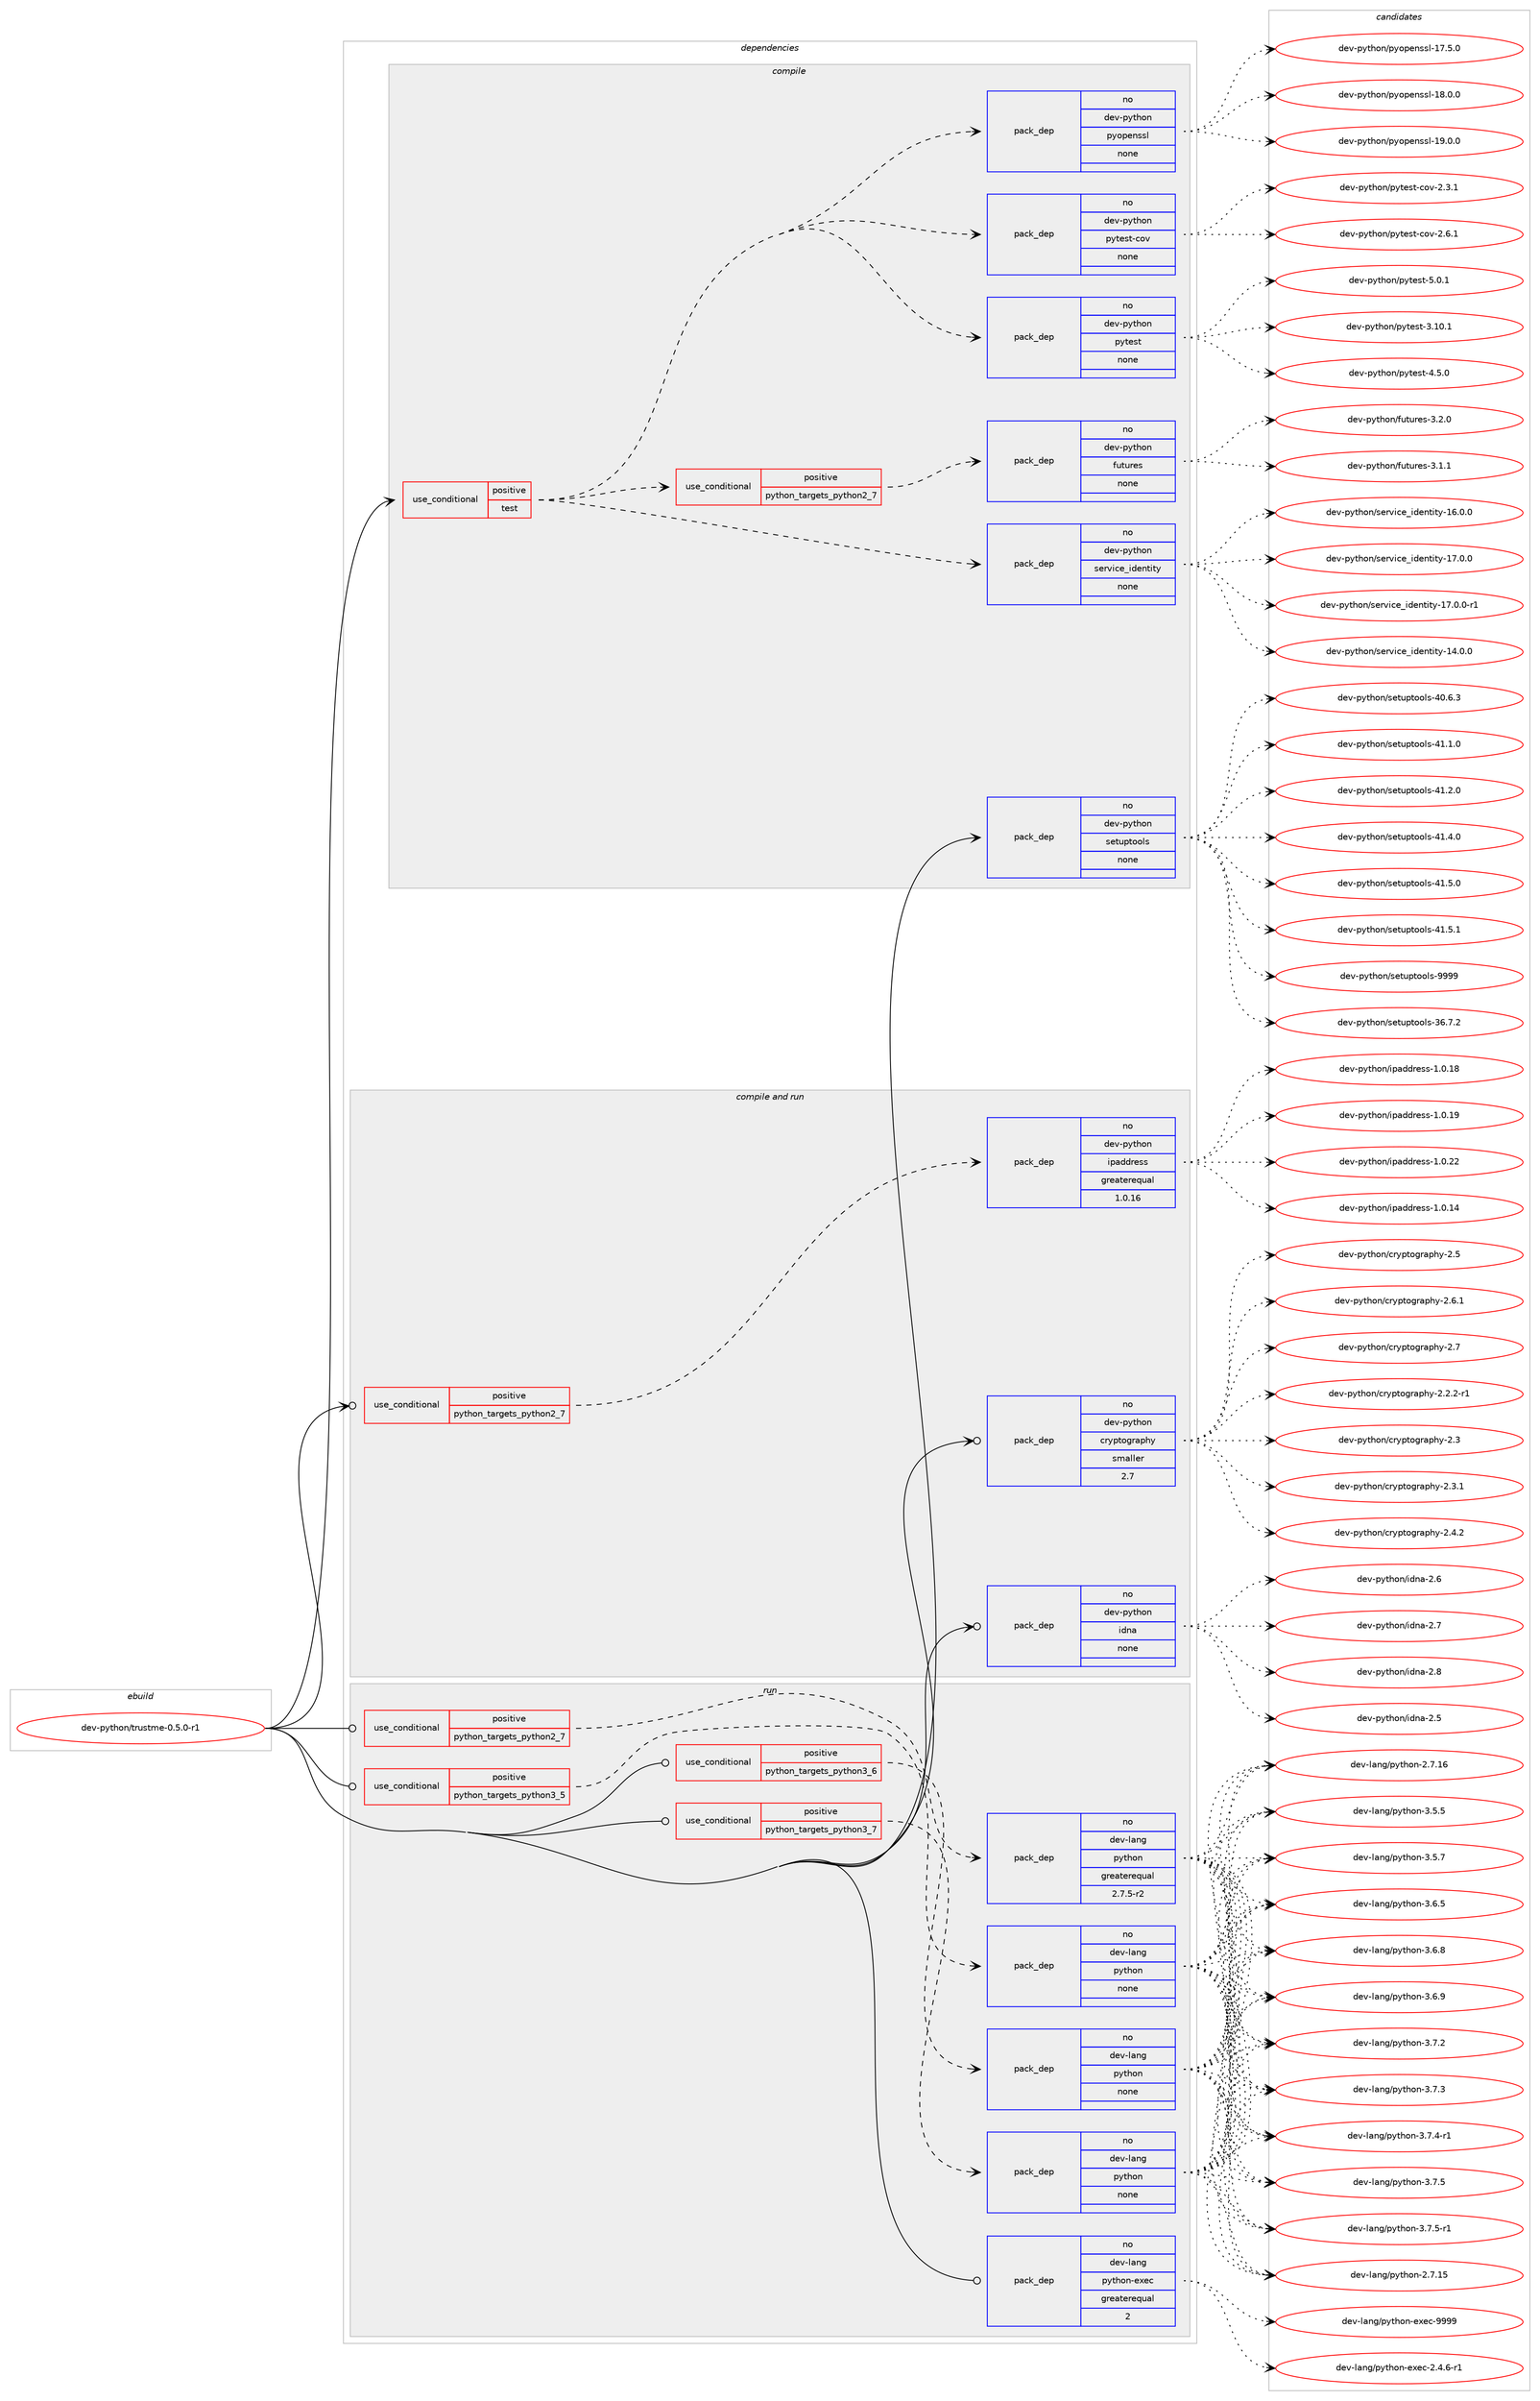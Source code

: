 digraph prolog {

# *************
# Graph options
# *************

newrank=true;
concentrate=true;
compound=true;
graph [rankdir=LR,fontname=Helvetica,fontsize=10,ranksep=1.5];#, ranksep=2.5, nodesep=0.2];
edge  [arrowhead=vee];
node  [fontname=Helvetica,fontsize=10];

# **********
# The ebuild
# **********

subgraph cluster_leftcol {
color=gray;
rank=same;
label=<<i>ebuild</i>>;
id [label="dev-python/trustme-0.5.0-r1", color=red, width=4, href="../dev-python/trustme-0.5.0-r1.svg"];
}

# ****************
# The dependencies
# ****************

subgraph cluster_midcol {
color=gray;
label=<<i>dependencies</i>>;
subgraph cluster_compile {
fillcolor="#eeeeee";
style=filled;
label=<<i>compile</i>>;
subgraph cond150681 {
dependency641405 [label=<<TABLE BORDER="0" CELLBORDER="1" CELLSPACING="0" CELLPADDING="4"><TR><TD ROWSPAN="3" CELLPADDING="10">use_conditional</TD></TR><TR><TD>positive</TD></TR><TR><TD>test</TD></TR></TABLE>>, shape=none, color=red];
subgraph pack478842 {
dependency641406 [label=<<TABLE BORDER="0" CELLBORDER="1" CELLSPACING="0" CELLPADDING="4" WIDTH="220"><TR><TD ROWSPAN="6" CELLPADDING="30">pack_dep</TD></TR><TR><TD WIDTH="110">no</TD></TR><TR><TD>dev-python</TD></TR><TR><TD>pytest</TD></TR><TR><TD>none</TD></TR><TR><TD></TD></TR></TABLE>>, shape=none, color=blue];
}
dependency641405:e -> dependency641406:w [weight=20,style="dashed",arrowhead="vee"];
subgraph pack478843 {
dependency641407 [label=<<TABLE BORDER="0" CELLBORDER="1" CELLSPACING="0" CELLPADDING="4" WIDTH="220"><TR><TD ROWSPAN="6" CELLPADDING="30">pack_dep</TD></TR><TR><TD WIDTH="110">no</TD></TR><TR><TD>dev-python</TD></TR><TR><TD>pytest-cov</TD></TR><TR><TD>none</TD></TR><TR><TD></TD></TR></TABLE>>, shape=none, color=blue];
}
dependency641405:e -> dependency641407:w [weight=20,style="dashed",arrowhead="vee"];
subgraph pack478844 {
dependency641408 [label=<<TABLE BORDER="0" CELLBORDER="1" CELLSPACING="0" CELLPADDING="4" WIDTH="220"><TR><TD ROWSPAN="6" CELLPADDING="30">pack_dep</TD></TR><TR><TD WIDTH="110">no</TD></TR><TR><TD>dev-python</TD></TR><TR><TD>pyopenssl</TD></TR><TR><TD>none</TD></TR><TR><TD></TD></TR></TABLE>>, shape=none, color=blue];
}
dependency641405:e -> dependency641408:w [weight=20,style="dashed",arrowhead="vee"];
subgraph pack478845 {
dependency641409 [label=<<TABLE BORDER="0" CELLBORDER="1" CELLSPACING="0" CELLPADDING="4" WIDTH="220"><TR><TD ROWSPAN="6" CELLPADDING="30">pack_dep</TD></TR><TR><TD WIDTH="110">no</TD></TR><TR><TD>dev-python</TD></TR><TR><TD>service_identity</TD></TR><TR><TD>none</TD></TR><TR><TD></TD></TR></TABLE>>, shape=none, color=blue];
}
dependency641405:e -> dependency641409:w [weight=20,style="dashed",arrowhead="vee"];
subgraph cond150682 {
dependency641410 [label=<<TABLE BORDER="0" CELLBORDER="1" CELLSPACING="0" CELLPADDING="4"><TR><TD ROWSPAN="3" CELLPADDING="10">use_conditional</TD></TR><TR><TD>positive</TD></TR><TR><TD>python_targets_python2_7</TD></TR></TABLE>>, shape=none, color=red];
subgraph pack478846 {
dependency641411 [label=<<TABLE BORDER="0" CELLBORDER="1" CELLSPACING="0" CELLPADDING="4" WIDTH="220"><TR><TD ROWSPAN="6" CELLPADDING="30">pack_dep</TD></TR><TR><TD WIDTH="110">no</TD></TR><TR><TD>dev-python</TD></TR><TR><TD>futures</TD></TR><TR><TD>none</TD></TR><TR><TD></TD></TR></TABLE>>, shape=none, color=blue];
}
dependency641410:e -> dependency641411:w [weight=20,style="dashed",arrowhead="vee"];
}
dependency641405:e -> dependency641410:w [weight=20,style="dashed",arrowhead="vee"];
}
id:e -> dependency641405:w [weight=20,style="solid",arrowhead="vee"];
subgraph pack478847 {
dependency641412 [label=<<TABLE BORDER="0" CELLBORDER="1" CELLSPACING="0" CELLPADDING="4" WIDTH="220"><TR><TD ROWSPAN="6" CELLPADDING="30">pack_dep</TD></TR><TR><TD WIDTH="110">no</TD></TR><TR><TD>dev-python</TD></TR><TR><TD>setuptools</TD></TR><TR><TD>none</TD></TR><TR><TD></TD></TR></TABLE>>, shape=none, color=blue];
}
id:e -> dependency641412:w [weight=20,style="solid",arrowhead="vee"];
}
subgraph cluster_compileandrun {
fillcolor="#eeeeee";
style=filled;
label=<<i>compile and run</i>>;
subgraph cond150683 {
dependency641413 [label=<<TABLE BORDER="0" CELLBORDER="1" CELLSPACING="0" CELLPADDING="4"><TR><TD ROWSPAN="3" CELLPADDING="10">use_conditional</TD></TR><TR><TD>positive</TD></TR><TR><TD>python_targets_python2_7</TD></TR></TABLE>>, shape=none, color=red];
subgraph pack478848 {
dependency641414 [label=<<TABLE BORDER="0" CELLBORDER="1" CELLSPACING="0" CELLPADDING="4" WIDTH="220"><TR><TD ROWSPAN="6" CELLPADDING="30">pack_dep</TD></TR><TR><TD WIDTH="110">no</TD></TR><TR><TD>dev-python</TD></TR><TR><TD>ipaddress</TD></TR><TR><TD>greaterequal</TD></TR><TR><TD>1.0.16</TD></TR></TABLE>>, shape=none, color=blue];
}
dependency641413:e -> dependency641414:w [weight=20,style="dashed",arrowhead="vee"];
}
id:e -> dependency641413:w [weight=20,style="solid",arrowhead="odotvee"];
subgraph pack478849 {
dependency641415 [label=<<TABLE BORDER="0" CELLBORDER="1" CELLSPACING="0" CELLPADDING="4" WIDTH="220"><TR><TD ROWSPAN="6" CELLPADDING="30">pack_dep</TD></TR><TR><TD WIDTH="110">no</TD></TR><TR><TD>dev-python</TD></TR><TR><TD>cryptography</TD></TR><TR><TD>smaller</TD></TR><TR><TD>2.7</TD></TR></TABLE>>, shape=none, color=blue];
}
id:e -> dependency641415:w [weight=20,style="solid",arrowhead="odotvee"];
subgraph pack478850 {
dependency641416 [label=<<TABLE BORDER="0" CELLBORDER="1" CELLSPACING="0" CELLPADDING="4" WIDTH="220"><TR><TD ROWSPAN="6" CELLPADDING="30">pack_dep</TD></TR><TR><TD WIDTH="110">no</TD></TR><TR><TD>dev-python</TD></TR><TR><TD>idna</TD></TR><TR><TD>none</TD></TR><TR><TD></TD></TR></TABLE>>, shape=none, color=blue];
}
id:e -> dependency641416:w [weight=20,style="solid",arrowhead="odotvee"];
}
subgraph cluster_run {
fillcolor="#eeeeee";
style=filled;
label=<<i>run</i>>;
subgraph cond150684 {
dependency641417 [label=<<TABLE BORDER="0" CELLBORDER="1" CELLSPACING="0" CELLPADDING="4"><TR><TD ROWSPAN="3" CELLPADDING="10">use_conditional</TD></TR><TR><TD>positive</TD></TR><TR><TD>python_targets_python2_7</TD></TR></TABLE>>, shape=none, color=red];
subgraph pack478851 {
dependency641418 [label=<<TABLE BORDER="0" CELLBORDER="1" CELLSPACING="0" CELLPADDING="4" WIDTH="220"><TR><TD ROWSPAN="6" CELLPADDING="30">pack_dep</TD></TR><TR><TD WIDTH="110">no</TD></TR><TR><TD>dev-lang</TD></TR><TR><TD>python</TD></TR><TR><TD>greaterequal</TD></TR><TR><TD>2.7.5-r2</TD></TR></TABLE>>, shape=none, color=blue];
}
dependency641417:e -> dependency641418:w [weight=20,style="dashed",arrowhead="vee"];
}
id:e -> dependency641417:w [weight=20,style="solid",arrowhead="odot"];
subgraph cond150685 {
dependency641419 [label=<<TABLE BORDER="0" CELLBORDER="1" CELLSPACING="0" CELLPADDING="4"><TR><TD ROWSPAN="3" CELLPADDING="10">use_conditional</TD></TR><TR><TD>positive</TD></TR><TR><TD>python_targets_python3_5</TD></TR></TABLE>>, shape=none, color=red];
subgraph pack478852 {
dependency641420 [label=<<TABLE BORDER="0" CELLBORDER="1" CELLSPACING="0" CELLPADDING="4" WIDTH="220"><TR><TD ROWSPAN="6" CELLPADDING="30">pack_dep</TD></TR><TR><TD WIDTH="110">no</TD></TR><TR><TD>dev-lang</TD></TR><TR><TD>python</TD></TR><TR><TD>none</TD></TR><TR><TD></TD></TR></TABLE>>, shape=none, color=blue];
}
dependency641419:e -> dependency641420:w [weight=20,style="dashed",arrowhead="vee"];
}
id:e -> dependency641419:w [weight=20,style="solid",arrowhead="odot"];
subgraph cond150686 {
dependency641421 [label=<<TABLE BORDER="0" CELLBORDER="1" CELLSPACING="0" CELLPADDING="4"><TR><TD ROWSPAN="3" CELLPADDING="10">use_conditional</TD></TR><TR><TD>positive</TD></TR><TR><TD>python_targets_python3_6</TD></TR></TABLE>>, shape=none, color=red];
subgraph pack478853 {
dependency641422 [label=<<TABLE BORDER="0" CELLBORDER="1" CELLSPACING="0" CELLPADDING="4" WIDTH="220"><TR><TD ROWSPAN="6" CELLPADDING="30">pack_dep</TD></TR><TR><TD WIDTH="110">no</TD></TR><TR><TD>dev-lang</TD></TR><TR><TD>python</TD></TR><TR><TD>none</TD></TR><TR><TD></TD></TR></TABLE>>, shape=none, color=blue];
}
dependency641421:e -> dependency641422:w [weight=20,style="dashed",arrowhead="vee"];
}
id:e -> dependency641421:w [weight=20,style="solid",arrowhead="odot"];
subgraph cond150687 {
dependency641423 [label=<<TABLE BORDER="0" CELLBORDER="1" CELLSPACING="0" CELLPADDING="4"><TR><TD ROWSPAN="3" CELLPADDING="10">use_conditional</TD></TR><TR><TD>positive</TD></TR><TR><TD>python_targets_python3_7</TD></TR></TABLE>>, shape=none, color=red];
subgraph pack478854 {
dependency641424 [label=<<TABLE BORDER="0" CELLBORDER="1" CELLSPACING="0" CELLPADDING="4" WIDTH="220"><TR><TD ROWSPAN="6" CELLPADDING="30">pack_dep</TD></TR><TR><TD WIDTH="110">no</TD></TR><TR><TD>dev-lang</TD></TR><TR><TD>python</TD></TR><TR><TD>none</TD></TR><TR><TD></TD></TR></TABLE>>, shape=none, color=blue];
}
dependency641423:e -> dependency641424:w [weight=20,style="dashed",arrowhead="vee"];
}
id:e -> dependency641423:w [weight=20,style="solid",arrowhead="odot"];
subgraph pack478855 {
dependency641425 [label=<<TABLE BORDER="0" CELLBORDER="1" CELLSPACING="0" CELLPADDING="4" WIDTH="220"><TR><TD ROWSPAN="6" CELLPADDING="30">pack_dep</TD></TR><TR><TD WIDTH="110">no</TD></TR><TR><TD>dev-lang</TD></TR><TR><TD>python-exec</TD></TR><TR><TD>greaterequal</TD></TR><TR><TD>2</TD></TR></TABLE>>, shape=none, color=blue];
}
id:e -> dependency641425:w [weight=20,style="solid",arrowhead="odot"];
}
}

# **************
# The candidates
# **************

subgraph cluster_choices {
rank=same;
color=gray;
label=<<i>candidates</i>>;

subgraph choice478842 {
color=black;
nodesep=1;
choice100101118451121211161041111104711212111610111511645514649484649 [label="dev-python/pytest-3.10.1", color=red, width=4,href="../dev-python/pytest-3.10.1.svg"];
choice1001011184511212111610411111047112121116101115116455246534648 [label="dev-python/pytest-4.5.0", color=red, width=4,href="../dev-python/pytest-4.5.0.svg"];
choice1001011184511212111610411111047112121116101115116455346484649 [label="dev-python/pytest-5.0.1", color=red, width=4,href="../dev-python/pytest-5.0.1.svg"];
dependency641406:e -> choice100101118451121211161041111104711212111610111511645514649484649:w [style=dotted,weight="100"];
dependency641406:e -> choice1001011184511212111610411111047112121116101115116455246534648:w [style=dotted,weight="100"];
dependency641406:e -> choice1001011184511212111610411111047112121116101115116455346484649:w [style=dotted,weight="100"];
}
subgraph choice478843 {
color=black;
nodesep=1;
choice10010111845112121116104111110471121211161011151164599111118455046514649 [label="dev-python/pytest-cov-2.3.1", color=red, width=4,href="../dev-python/pytest-cov-2.3.1.svg"];
choice10010111845112121116104111110471121211161011151164599111118455046544649 [label="dev-python/pytest-cov-2.6.1", color=red, width=4,href="../dev-python/pytest-cov-2.6.1.svg"];
dependency641407:e -> choice10010111845112121116104111110471121211161011151164599111118455046514649:w [style=dotted,weight="100"];
dependency641407:e -> choice10010111845112121116104111110471121211161011151164599111118455046544649:w [style=dotted,weight="100"];
}
subgraph choice478844 {
color=black;
nodesep=1;
choice100101118451121211161041111104711212111111210111011511510845495546534648 [label="dev-python/pyopenssl-17.5.0", color=red, width=4,href="../dev-python/pyopenssl-17.5.0.svg"];
choice100101118451121211161041111104711212111111210111011511510845495646484648 [label="dev-python/pyopenssl-18.0.0", color=red, width=4,href="../dev-python/pyopenssl-18.0.0.svg"];
choice100101118451121211161041111104711212111111210111011511510845495746484648 [label="dev-python/pyopenssl-19.0.0", color=red, width=4,href="../dev-python/pyopenssl-19.0.0.svg"];
dependency641408:e -> choice100101118451121211161041111104711212111111210111011511510845495546534648:w [style=dotted,weight="100"];
dependency641408:e -> choice100101118451121211161041111104711212111111210111011511510845495646484648:w [style=dotted,weight="100"];
dependency641408:e -> choice100101118451121211161041111104711212111111210111011511510845495746484648:w [style=dotted,weight="100"];
}
subgraph choice478845 {
color=black;
nodesep=1;
choice1001011184511212111610411111047115101114118105991019510510010111011610511612145495246484648 [label="dev-python/service_identity-14.0.0", color=red, width=4,href="../dev-python/service_identity-14.0.0.svg"];
choice1001011184511212111610411111047115101114118105991019510510010111011610511612145495446484648 [label="dev-python/service_identity-16.0.0", color=red, width=4,href="../dev-python/service_identity-16.0.0.svg"];
choice1001011184511212111610411111047115101114118105991019510510010111011610511612145495546484648 [label="dev-python/service_identity-17.0.0", color=red, width=4,href="../dev-python/service_identity-17.0.0.svg"];
choice10010111845112121116104111110471151011141181059910195105100101110116105116121454955464846484511449 [label="dev-python/service_identity-17.0.0-r1", color=red, width=4,href="../dev-python/service_identity-17.0.0-r1.svg"];
dependency641409:e -> choice1001011184511212111610411111047115101114118105991019510510010111011610511612145495246484648:w [style=dotted,weight="100"];
dependency641409:e -> choice1001011184511212111610411111047115101114118105991019510510010111011610511612145495446484648:w [style=dotted,weight="100"];
dependency641409:e -> choice1001011184511212111610411111047115101114118105991019510510010111011610511612145495546484648:w [style=dotted,weight="100"];
dependency641409:e -> choice10010111845112121116104111110471151011141181059910195105100101110116105116121454955464846484511449:w [style=dotted,weight="100"];
}
subgraph choice478846 {
color=black;
nodesep=1;
choice1001011184511212111610411111047102117116117114101115455146494649 [label="dev-python/futures-3.1.1", color=red, width=4,href="../dev-python/futures-3.1.1.svg"];
choice1001011184511212111610411111047102117116117114101115455146504648 [label="dev-python/futures-3.2.0", color=red, width=4,href="../dev-python/futures-3.2.0.svg"];
dependency641411:e -> choice1001011184511212111610411111047102117116117114101115455146494649:w [style=dotted,weight="100"];
dependency641411:e -> choice1001011184511212111610411111047102117116117114101115455146504648:w [style=dotted,weight="100"];
}
subgraph choice478847 {
color=black;
nodesep=1;
choice100101118451121211161041111104711510111611711211611111110811545515446554650 [label="dev-python/setuptools-36.7.2", color=red, width=4,href="../dev-python/setuptools-36.7.2.svg"];
choice100101118451121211161041111104711510111611711211611111110811545524846544651 [label="dev-python/setuptools-40.6.3", color=red, width=4,href="../dev-python/setuptools-40.6.3.svg"];
choice100101118451121211161041111104711510111611711211611111110811545524946494648 [label="dev-python/setuptools-41.1.0", color=red, width=4,href="../dev-python/setuptools-41.1.0.svg"];
choice100101118451121211161041111104711510111611711211611111110811545524946504648 [label="dev-python/setuptools-41.2.0", color=red, width=4,href="../dev-python/setuptools-41.2.0.svg"];
choice100101118451121211161041111104711510111611711211611111110811545524946524648 [label="dev-python/setuptools-41.4.0", color=red, width=4,href="../dev-python/setuptools-41.4.0.svg"];
choice100101118451121211161041111104711510111611711211611111110811545524946534648 [label="dev-python/setuptools-41.5.0", color=red, width=4,href="../dev-python/setuptools-41.5.0.svg"];
choice100101118451121211161041111104711510111611711211611111110811545524946534649 [label="dev-python/setuptools-41.5.1", color=red, width=4,href="../dev-python/setuptools-41.5.1.svg"];
choice10010111845112121116104111110471151011161171121161111111081154557575757 [label="dev-python/setuptools-9999", color=red, width=4,href="../dev-python/setuptools-9999.svg"];
dependency641412:e -> choice100101118451121211161041111104711510111611711211611111110811545515446554650:w [style=dotted,weight="100"];
dependency641412:e -> choice100101118451121211161041111104711510111611711211611111110811545524846544651:w [style=dotted,weight="100"];
dependency641412:e -> choice100101118451121211161041111104711510111611711211611111110811545524946494648:w [style=dotted,weight="100"];
dependency641412:e -> choice100101118451121211161041111104711510111611711211611111110811545524946504648:w [style=dotted,weight="100"];
dependency641412:e -> choice100101118451121211161041111104711510111611711211611111110811545524946524648:w [style=dotted,weight="100"];
dependency641412:e -> choice100101118451121211161041111104711510111611711211611111110811545524946534648:w [style=dotted,weight="100"];
dependency641412:e -> choice100101118451121211161041111104711510111611711211611111110811545524946534649:w [style=dotted,weight="100"];
dependency641412:e -> choice10010111845112121116104111110471151011161171121161111111081154557575757:w [style=dotted,weight="100"];
}
subgraph choice478848 {
color=black;
nodesep=1;
choice10010111845112121116104111110471051129710010011410111511545494648464952 [label="dev-python/ipaddress-1.0.14", color=red, width=4,href="../dev-python/ipaddress-1.0.14.svg"];
choice10010111845112121116104111110471051129710010011410111511545494648464956 [label="dev-python/ipaddress-1.0.18", color=red, width=4,href="../dev-python/ipaddress-1.0.18.svg"];
choice10010111845112121116104111110471051129710010011410111511545494648464957 [label="dev-python/ipaddress-1.0.19", color=red, width=4,href="../dev-python/ipaddress-1.0.19.svg"];
choice10010111845112121116104111110471051129710010011410111511545494648465050 [label="dev-python/ipaddress-1.0.22", color=red, width=4,href="../dev-python/ipaddress-1.0.22.svg"];
dependency641414:e -> choice10010111845112121116104111110471051129710010011410111511545494648464952:w [style=dotted,weight="100"];
dependency641414:e -> choice10010111845112121116104111110471051129710010011410111511545494648464956:w [style=dotted,weight="100"];
dependency641414:e -> choice10010111845112121116104111110471051129710010011410111511545494648464957:w [style=dotted,weight="100"];
dependency641414:e -> choice10010111845112121116104111110471051129710010011410111511545494648465050:w [style=dotted,weight="100"];
}
subgraph choice478849 {
color=black;
nodesep=1;
choice100101118451121211161041111104799114121112116111103114971121041214550465046504511449 [label="dev-python/cryptography-2.2.2-r1", color=red, width=4,href="../dev-python/cryptography-2.2.2-r1.svg"];
choice1001011184511212111610411111047991141211121161111031149711210412145504651 [label="dev-python/cryptography-2.3", color=red, width=4,href="../dev-python/cryptography-2.3.svg"];
choice10010111845112121116104111110479911412111211611110311497112104121455046514649 [label="dev-python/cryptography-2.3.1", color=red, width=4,href="../dev-python/cryptography-2.3.1.svg"];
choice10010111845112121116104111110479911412111211611110311497112104121455046524650 [label="dev-python/cryptography-2.4.2", color=red, width=4,href="../dev-python/cryptography-2.4.2.svg"];
choice1001011184511212111610411111047991141211121161111031149711210412145504653 [label="dev-python/cryptography-2.5", color=red, width=4,href="../dev-python/cryptography-2.5.svg"];
choice10010111845112121116104111110479911412111211611110311497112104121455046544649 [label="dev-python/cryptography-2.6.1", color=red, width=4,href="../dev-python/cryptography-2.6.1.svg"];
choice1001011184511212111610411111047991141211121161111031149711210412145504655 [label="dev-python/cryptography-2.7", color=red, width=4,href="../dev-python/cryptography-2.7.svg"];
dependency641415:e -> choice100101118451121211161041111104799114121112116111103114971121041214550465046504511449:w [style=dotted,weight="100"];
dependency641415:e -> choice1001011184511212111610411111047991141211121161111031149711210412145504651:w [style=dotted,weight="100"];
dependency641415:e -> choice10010111845112121116104111110479911412111211611110311497112104121455046514649:w [style=dotted,weight="100"];
dependency641415:e -> choice10010111845112121116104111110479911412111211611110311497112104121455046524650:w [style=dotted,weight="100"];
dependency641415:e -> choice1001011184511212111610411111047991141211121161111031149711210412145504653:w [style=dotted,weight="100"];
dependency641415:e -> choice10010111845112121116104111110479911412111211611110311497112104121455046544649:w [style=dotted,weight="100"];
dependency641415:e -> choice1001011184511212111610411111047991141211121161111031149711210412145504655:w [style=dotted,weight="100"];
}
subgraph choice478850 {
color=black;
nodesep=1;
choice10010111845112121116104111110471051001109745504653 [label="dev-python/idna-2.5", color=red, width=4,href="../dev-python/idna-2.5.svg"];
choice10010111845112121116104111110471051001109745504654 [label="dev-python/idna-2.6", color=red, width=4,href="../dev-python/idna-2.6.svg"];
choice10010111845112121116104111110471051001109745504655 [label="dev-python/idna-2.7", color=red, width=4,href="../dev-python/idna-2.7.svg"];
choice10010111845112121116104111110471051001109745504656 [label="dev-python/idna-2.8", color=red, width=4,href="../dev-python/idna-2.8.svg"];
dependency641416:e -> choice10010111845112121116104111110471051001109745504653:w [style=dotted,weight="100"];
dependency641416:e -> choice10010111845112121116104111110471051001109745504654:w [style=dotted,weight="100"];
dependency641416:e -> choice10010111845112121116104111110471051001109745504655:w [style=dotted,weight="100"];
dependency641416:e -> choice10010111845112121116104111110471051001109745504656:w [style=dotted,weight="100"];
}
subgraph choice478851 {
color=black;
nodesep=1;
choice10010111845108971101034711212111610411111045504655464953 [label="dev-lang/python-2.7.15", color=red, width=4,href="../dev-lang/python-2.7.15.svg"];
choice10010111845108971101034711212111610411111045504655464954 [label="dev-lang/python-2.7.16", color=red, width=4,href="../dev-lang/python-2.7.16.svg"];
choice100101118451089711010347112121116104111110455146534653 [label="dev-lang/python-3.5.5", color=red, width=4,href="../dev-lang/python-3.5.5.svg"];
choice100101118451089711010347112121116104111110455146534655 [label="dev-lang/python-3.5.7", color=red, width=4,href="../dev-lang/python-3.5.7.svg"];
choice100101118451089711010347112121116104111110455146544653 [label="dev-lang/python-3.6.5", color=red, width=4,href="../dev-lang/python-3.6.5.svg"];
choice100101118451089711010347112121116104111110455146544656 [label="dev-lang/python-3.6.8", color=red, width=4,href="../dev-lang/python-3.6.8.svg"];
choice100101118451089711010347112121116104111110455146544657 [label="dev-lang/python-3.6.9", color=red, width=4,href="../dev-lang/python-3.6.9.svg"];
choice100101118451089711010347112121116104111110455146554650 [label="dev-lang/python-3.7.2", color=red, width=4,href="../dev-lang/python-3.7.2.svg"];
choice100101118451089711010347112121116104111110455146554651 [label="dev-lang/python-3.7.3", color=red, width=4,href="../dev-lang/python-3.7.3.svg"];
choice1001011184510897110103471121211161041111104551465546524511449 [label="dev-lang/python-3.7.4-r1", color=red, width=4,href="../dev-lang/python-3.7.4-r1.svg"];
choice100101118451089711010347112121116104111110455146554653 [label="dev-lang/python-3.7.5", color=red, width=4,href="../dev-lang/python-3.7.5.svg"];
choice1001011184510897110103471121211161041111104551465546534511449 [label="dev-lang/python-3.7.5-r1", color=red, width=4,href="../dev-lang/python-3.7.5-r1.svg"];
dependency641418:e -> choice10010111845108971101034711212111610411111045504655464953:w [style=dotted,weight="100"];
dependency641418:e -> choice10010111845108971101034711212111610411111045504655464954:w [style=dotted,weight="100"];
dependency641418:e -> choice100101118451089711010347112121116104111110455146534653:w [style=dotted,weight="100"];
dependency641418:e -> choice100101118451089711010347112121116104111110455146534655:w [style=dotted,weight="100"];
dependency641418:e -> choice100101118451089711010347112121116104111110455146544653:w [style=dotted,weight="100"];
dependency641418:e -> choice100101118451089711010347112121116104111110455146544656:w [style=dotted,weight="100"];
dependency641418:e -> choice100101118451089711010347112121116104111110455146544657:w [style=dotted,weight="100"];
dependency641418:e -> choice100101118451089711010347112121116104111110455146554650:w [style=dotted,weight="100"];
dependency641418:e -> choice100101118451089711010347112121116104111110455146554651:w [style=dotted,weight="100"];
dependency641418:e -> choice1001011184510897110103471121211161041111104551465546524511449:w [style=dotted,weight="100"];
dependency641418:e -> choice100101118451089711010347112121116104111110455146554653:w [style=dotted,weight="100"];
dependency641418:e -> choice1001011184510897110103471121211161041111104551465546534511449:w [style=dotted,weight="100"];
}
subgraph choice478852 {
color=black;
nodesep=1;
choice10010111845108971101034711212111610411111045504655464953 [label="dev-lang/python-2.7.15", color=red, width=4,href="../dev-lang/python-2.7.15.svg"];
choice10010111845108971101034711212111610411111045504655464954 [label="dev-lang/python-2.7.16", color=red, width=4,href="../dev-lang/python-2.7.16.svg"];
choice100101118451089711010347112121116104111110455146534653 [label="dev-lang/python-3.5.5", color=red, width=4,href="../dev-lang/python-3.5.5.svg"];
choice100101118451089711010347112121116104111110455146534655 [label="dev-lang/python-3.5.7", color=red, width=4,href="../dev-lang/python-3.5.7.svg"];
choice100101118451089711010347112121116104111110455146544653 [label="dev-lang/python-3.6.5", color=red, width=4,href="../dev-lang/python-3.6.5.svg"];
choice100101118451089711010347112121116104111110455146544656 [label="dev-lang/python-3.6.8", color=red, width=4,href="../dev-lang/python-3.6.8.svg"];
choice100101118451089711010347112121116104111110455146544657 [label="dev-lang/python-3.6.9", color=red, width=4,href="../dev-lang/python-3.6.9.svg"];
choice100101118451089711010347112121116104111110455146554650 [label="dev-lang/python-3.7.2", color=red, width=4,href="../dev-lang/python-3.7.2.svg"];
choice100101118451089711010347112121116104111110455146554651 [label="dev-lang/python-3.7.3", color=red, width=4,href="../dev-lang/python-3.7.3.svg"];
choice1001011184510897110103471121211161041111104551465546524511449 [label="dev-lang/python-3.7.4-r1", color=red, width=4,href="../dev-lang/python-3.7.4-r1.svg"];
choice100101118451089711010347112121116104111110455146554653 [label="dev-lang/python-3.7.5", color=red, width=4,href="../dev-lang/python-3.7.5.svg"];
choice1001011184510897110103471121211161041111104551465546534511449 [label="dev-lang/python-3.7.5-r1", color=red, width=4,href="../dev-lang/python-3.7.5-r1.svg"];
dependency641420:e -> choice10010111845108971101034711212111610411111045504655464953:w [style=dotted,weight="100"];
dependency641420:e -> choice10010111845108971101034711212111610411111045504655464954:w [style=dotted,weight="100"];
dependency641420:e -> choice100101118451089711010347112121116104111110455146534653:w [style=dotted,weight="100"];
dependency641420:e -> choice100101118451089711010347112121116104111110455146534655:w [style=dotted,weight="100"];
dependency641420:e -> choice100101118451089711010347112121116104111110455146544653:w [style=dotted,weight="100"];
dependency641420:e -> choice100101118451089711010347112121116104111110455146544656:w [style=dotted,weight="100"];
dependency641420:e -> choice100101118451089711010347112121116104111110455146544657:w [style=dotted,weight="100"];
dependency641420:e -> choice100101118451089711010347112121116104111110455146554650:w [style=dotted,weight="100"];
dependency641420:e -> choice100101118451089711010347112121116104111110455146554651:w [style=dotted,weight="100"];
dependency641420:e -> choice1001011184510897110103471121211161041111104551465546524511449:w [style=dotted,weight="100"];
dependency641420:e -> choice100101118451089711010347112121116104111110455146554653:w [style=dotted,weight="100"];
dependency641420:e -> choice1001011184510897110103471121211161041111104551465546534511449:w [style=dotted,weight="100"];
}
subgraph choice478853 {
color=black;
nodesep=1;
choice10010111845108971101034711212111610411111045504655464953 [label="dev-lang/python-2.7.15", color=red, width=4,href="../dev-lang/python-2.7.15.svg"];
choice10010111845108971101034711212111610411111045504655464954 [label="dev-lang/python-2.7.16", color=red, width=4,href="../dev-lang/python-2.7.16.svg"];
choice100101118451089711010347112121116104111110455146534653 [label="dev-lang/python-3.5.5", color=red, width=4,href="../dev-lang/python-3.5.5.svg"];
choice100101118451089711010347112121116104111110455146534655 [label="dev-lang/python-3.5.7", color=red, width=4,href="../dev-lang/python-3.5.7.svg"];
choice100101118451089711010347112121116104111110455146544653 [label="dev-lang/python-3.6.5", color=red, width=4,href="../dev-lang/python-3.6.5.svg"];
choice100101118451089711010347112121116104111110455146544656 [label="dev-lang/python-3.6.8", color=red, width=4,href="../dev-lang/python-3.6.8.svg"];
choice100101118451089711010347112121116104111110455146544657 [label="dev-lang/python-3.6.9", color=red, width=4,href="../dev-lang/python-3.6.9.svg"];
choice100101118451089711010347112121116104111110455146554650 [label="dev-lang/python-3.7.2", color=red, width=4,href="../dev-lang/python-3.7.2.svg"];
choice100101118451089711010347112121116104111110455146554651 [label="dev-lang/python-3.7.3", color=red, width=4,href="../dev-lang/python-3.7.3.svg"];
choice1001011184510897110103471121211161041111104551465546524511449 [label="dev-lang/python-3.7.4-r1", color=red, width=4,href="../dev-lang/python-3.7.4-r1.svg"];
choice100101118451089711010347112121116104111110455146554653 [label="dev-lang/python-3.7.5", color=red, width=4,href="../dev-lang/python-3.7.5.svg"];
choice1001011184510897110103471121211161041111104551465546534511449 [label="dev-lang/python-3.7.5-r1", color=red, width=4,href="../dev-lang/python-3.7.5-r1.svg"];
dependency641422:e -> choice10010111845108971101034711212111610411111045504655464953:w [style=dotted,weight="100"];
dependency641422:e -> choice10010111845108971101034711212111610411111045504655464954:w [style=dotted,weight="100"];
dependency641422:e -> choice100101118451089711010347112121116104111110455146534653:w [style=dotted,weight="100"];
dependency641422:e -> choice100101118451089711010347112121116104111110455146534655:w [style=dotted,weight="100"];
dependency641422:e -> choice100101118451089711010347112121116104111110455146544653:w [style=dotted,weight="100"];
dependency641422:e -> choice100101118451089711010347112121116104111110455146544656:w [style=dotted,weight="100"];
dependency641422:e -> choice100101118451089711010347112121116104111110455146544657:w [style=dotted,weight="100"];
dependency641422:e -> choice100101118451089711010347112121116104111110455146554650:w [style=dotted,weight="100"];
dependency641422:e -> choice100101118451089711010347112121116104111110455146554651:w [style=dotted,weight="100"];
dependency641422:e -> choice1001011184510897110103471121211161041111104551465546524511449:w [style=dotted,weight="100"];
dependency641422:e -> choice100101118451089711010347112121116104111110455146554653:w [style=dotted,weight="100"];
dependency641422:e -> choice1001011184510897110103471121211161041111104551465546534511449:w [style=dotted,weight="100"];
}
subgraph choice478854 {
color=black;
nodesep=1;
choice10010111845108971101034711212111610411111045504655464953 [label="dev-lang/python-2.7.15", color=red, width=4,href="../dev-lang/python-2.7.15.svg"];
choice10010111845108971101034711212111610411111045504655464954 [label="dev-lang/python-2.7.16", color=red, width=4,href="../dev-lang/python-2.7.16.svg"];
choice100101118451089711010347112121116104111110455146534653 [label="dev-lang/python-3.5.5", color=red, width=4,href="../dev-lang/python-3.5.5.svg"];
choice100101118451089711010347112121116104111110455146534655 [label="dev-lang/python-3.5.7", color=red, width=4,href="../dev-lang/python-3.5.7.svg"];
choice100101118451089711010347112121116104111110455146544653 [label="dev-lang/python-3.6.5", color=red, width=4,href="../dev-lang/python-3.6.5.svg"];
choice100101118451089711010347112121116104111110455146544656 [label="dev-lang/python-3.6.8", color=red, width=4,href="../dev-lang/python-3.6.8.svg"];
choice100101118451089711010347112121116104111110455146544657 [label="dev-lang/python-3.6.9", color=red, width=4,href="../dev-lang/python-3.6.9.svg"];
choice100101118451089711010347112121116104111110455146554650 [label="dev-lang/python-3.7.2", color=red, width=4,href="../dev-lang/python-3.7.2.svg"];
choice100101118451089711010347112121116104111110455146554651 [label="dev-lang/python-3.7.3", color=red, width=4,href="../dev-lang/python-3.7.3.svg"];
choice1001011184510897110103471121211161041111104551465546524511449 [label="dev-lang/python-3.7.4-r1", color=red, width=4,href="../dev-lang/python-3.7.4-r1.svg"];
choice100101118451089711010347112121116104111110455146554653 [label="dev-lang/python-3.7.5", color=red, width=4,href="../dev-lang/python-3.7.5.svg"];
choice1001011184510897110103471121211161041111104551465546534511449 [label="dev-lang/python-3.7.5-r1", color=red, width=4,href="../dev-lang/python-3.7.5-r1.svg"];
dependency641424:e -> choice10010111845108971101034711212111610411111045504655464953:w [style=dotted,weight="100"];
dependency641424:e -> choice10010111845108971101034711212111610411111045504655464954:w [style=dotted,weight="100"];
dependency641424:e -> choice100101118451089711010347112121116104111110455146534653:w [style=dotted,weight="100"];
dependency641424:e -> choice100101118451089711010347112121116104111110455146534655:w [style=dotted,weight="100"];
dependency641424:e -> choice100101118451089711010347112121116104111110455146544653:w [style=dotted,weight="100"];
dependency641424:e -> choice100101118451089711010347112121116104111110455146544656:w [style=dotted,weight="100"];
dependency641424:e -> choice100101118451089711010347112121116104111110455146544657:w [style=dotted,weight="100"];
dependency641424:e -> choice100101118451089711010347112121116104111110455146554650:w [style=dotted,weight="100"];
dependency641424:e -> choice100101118451089711010347112121116104111110455146554651:w [style=dotted,weight="100"];
dependency641424:e -> choice1001011184510897110103471121211161041111104551465546524511449:w [style=dotted,weight="100"];
dependency641424:e -> choice100101118451089711010347112121116104111110455146554653:w [style=dotted,weight="100"];
dependency641424:e -> choice1001011184510897110103471121211161041111104551465546534511449:w [style=dotted,weight="100"];
}
subgraph choice478855 {
color=black;
nodesep=1;
choice10010111845108971101034711212111610411111045101120101994550465246544511449 [label="dev-lang/python-exec-2.4.6-r1", color=red, width=4,href="../dev-lang/python-exec-2.4.6-r1.svg"];
choice10010111845108971101034711212111610411111045101120101994557575757 [label="dev-lang/python-exec-9999", color=red, width=4,href="../dev-lang/python-exec-9999.svg"];
dependency641425:e -> choice10010111845108971101034711212111610411111045101120101994550465246544511449:w [style=dotted,weight="100"];
dependency641425:e -> choice10010111845108971101034711212111610411111045101120101994557575757:w [style=dotted,weight="100"];
}
}

}
